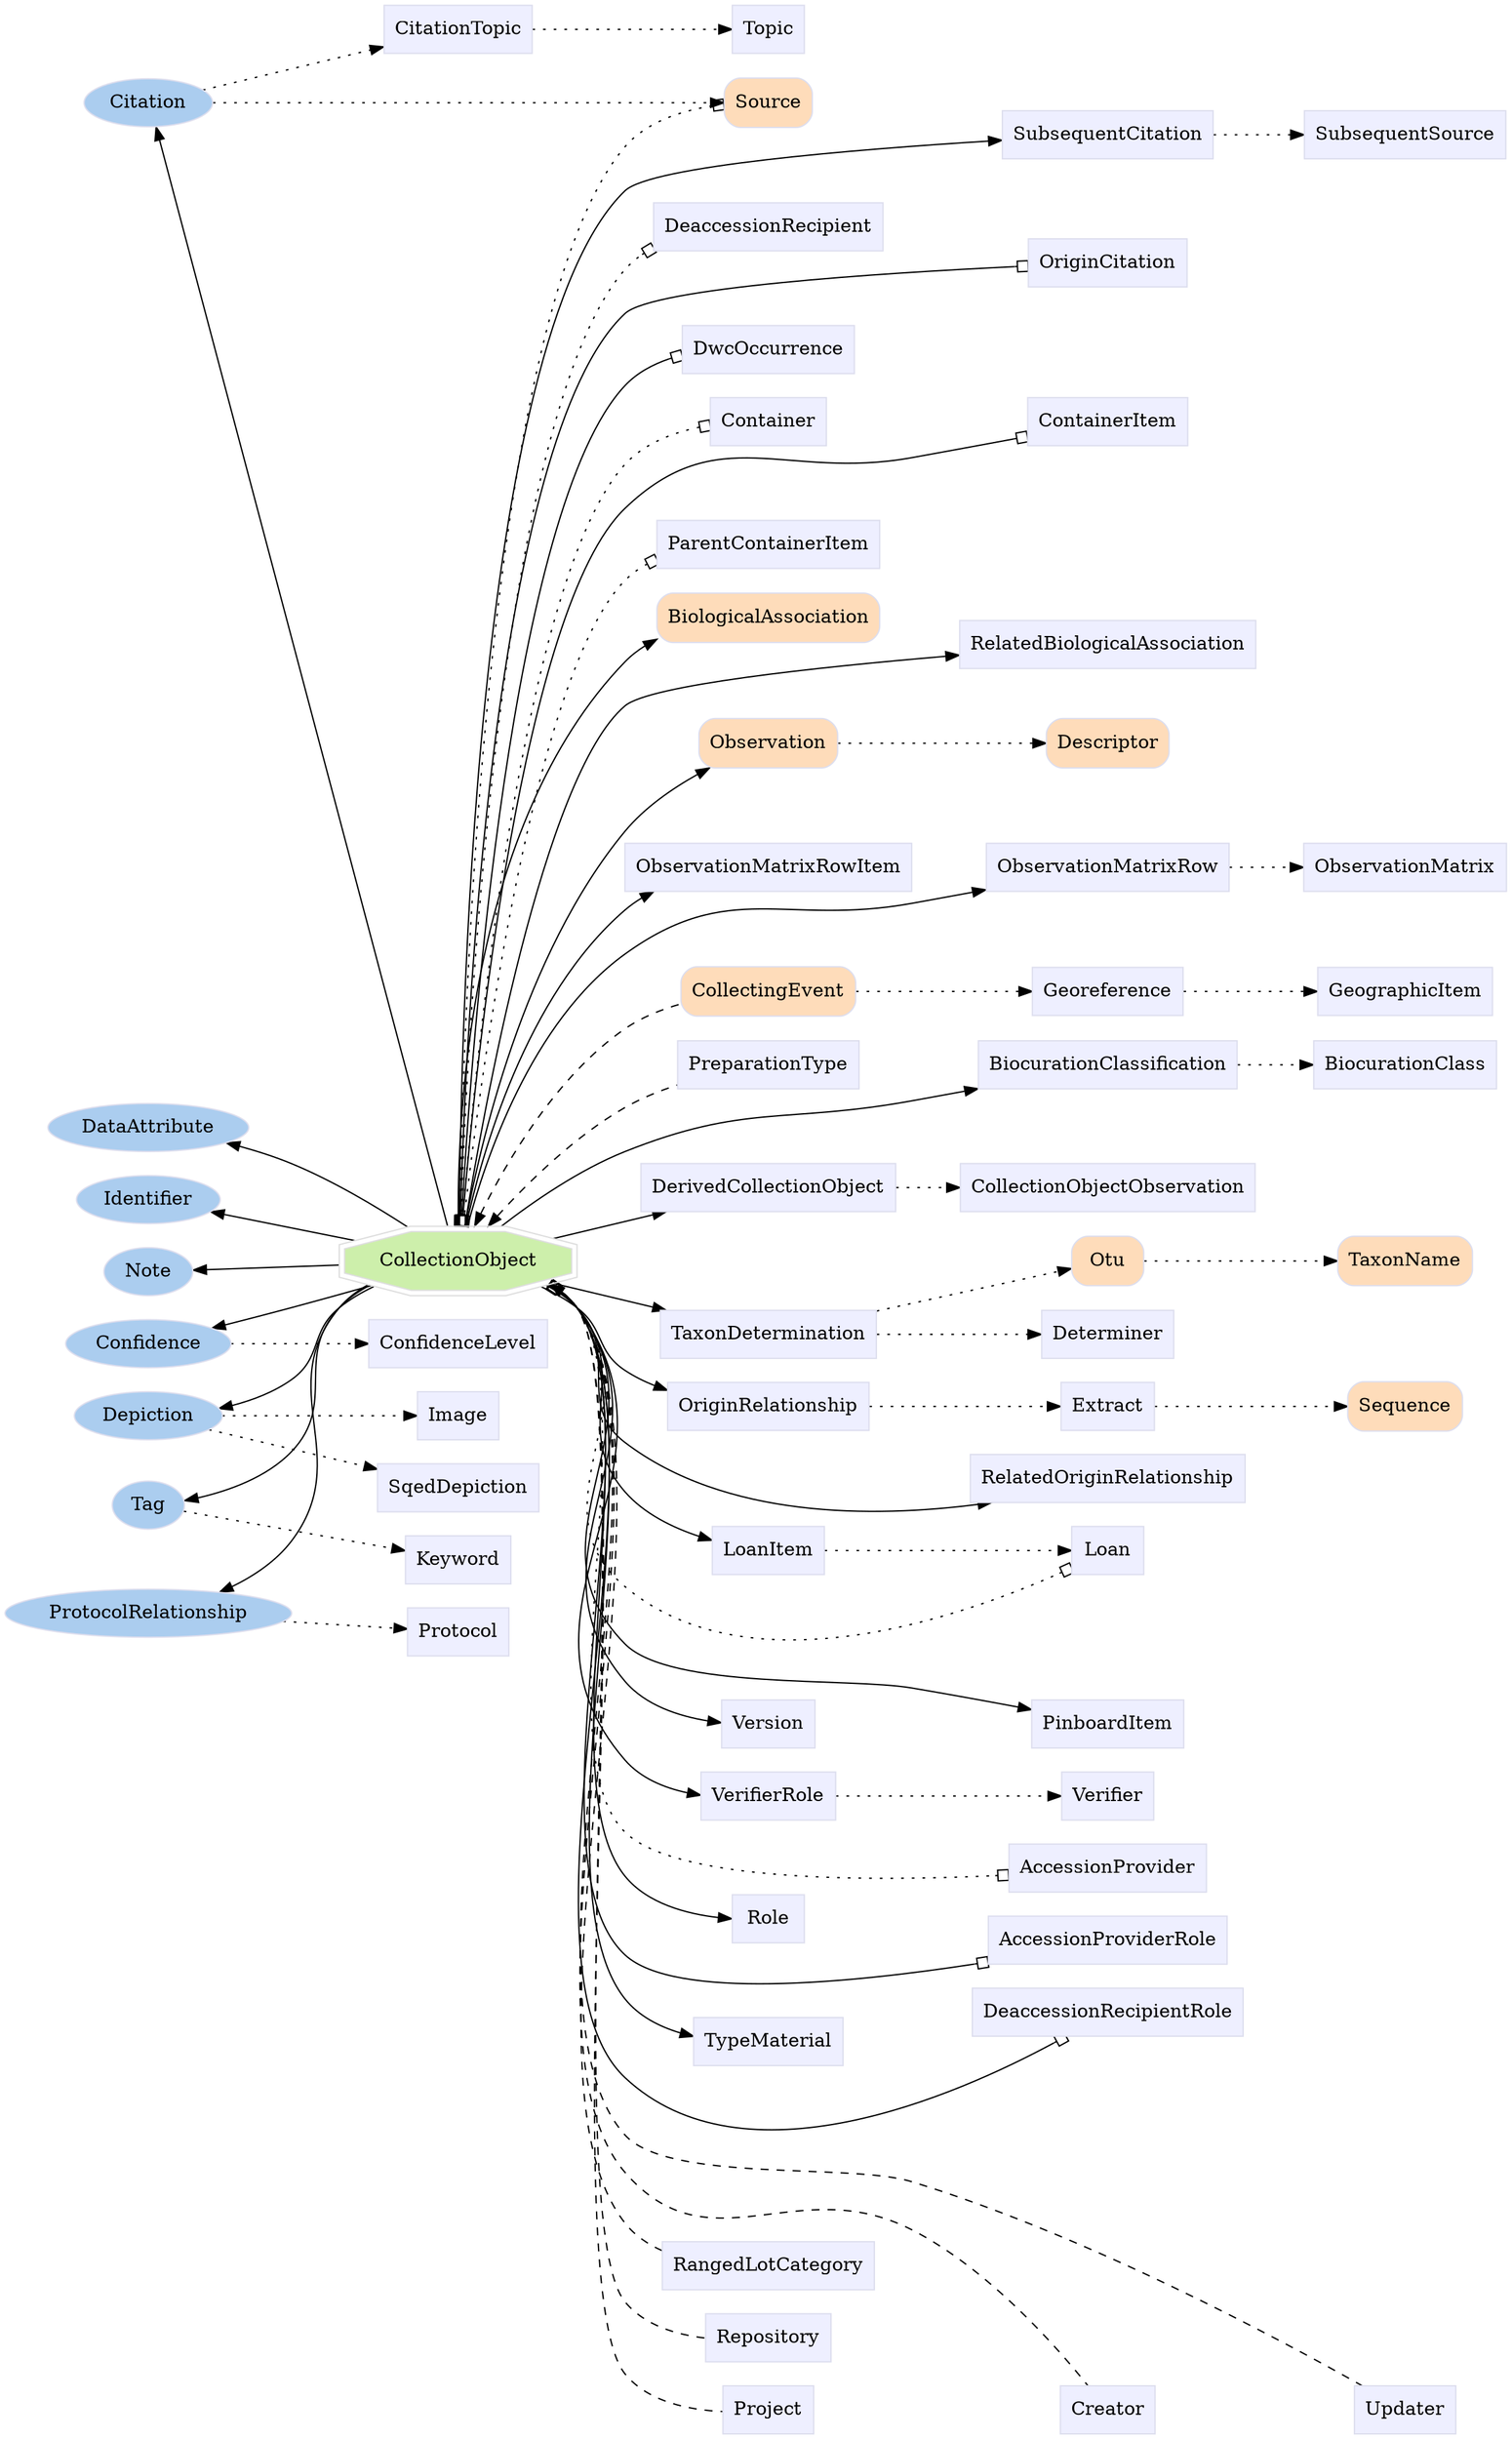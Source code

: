 digraph CollectionObject {
	graph [bb="0,0,944.65,1820",
		label="",
		outputorder=edgesfirst,
		rankdir=LR
	];
	node [label="\N"];
	subgraph annotator_cluster {
		graph [rank=min];
		Citation	[color="#dddeee",
			fillcolor="#abcdef",
			group=annotator,
			height=0.5,
			href="/develop/Data/models.html#citation",
			label=Citation,
			pos="85.142,1747",
			shape=oval,
			style=filled,
			target=_top,
			width=1.0832];
		Confidence	[color="#dddeee",
			fillcolor="#abcdef",
			group=annotator,
			height=0.5,
			href="/develop/Data/models.html#confidence",
			label=Confidence,
			pos="85.142,821",
			shape=oval,
			style=filled,
			target=_top,
			width=1.4082];
		DataAttribute	[color="#dddeee",
			fillcolor="#abcdef",
			group=annotator,
			height=0.5,
			href="/develop/Data/models.html#data-attribute",
			label=DataAttribute,
			pos="85.142,983",
			shape=oval,
			style=filled,
			target=_top,
			width=1.6429];
		Depiction	[color="#dddeee",
			fillcolor="#abcdef",
			group=annotator,
			height=0.5,
			href="/develop/Data/models.html#depiction",
			label=Depiction,
			pos="85.142,767",
			shape=oval,
			style=filled,
			target=_top,
			width=1.2638];
		Identifier	[color="#dddeee",
			fillcolor="#abcdef",
			group=annotator,
			height=0.5,
			href="/develop/Data/models.html#identifier",
			label=Identifier,
			pos="85.142,929",
			shape=oval,
			style=filled,
			target=_top,
			width=1.1916];
		Tag	[color="#dddeee",
			fillcolor="#abcdef",
			group=annotator,
			height=0.5,
			href="/develop/Data/models.html#tag",
			label=Tag,
			pos="85.142,700",
			shape=oval,
			style=filled,
			target=_top,
			width=0.75];
		Note	[color="#dddeee",
			fillcolor="#abcdef",
			group=annotator,
			height=0.5,
			href="/develop/Data/models.html#note",
			label=Note,
			pos="85.142,875",
			shape=oval,
			style=filled,
			target=_top,
			width=0.77632];
		ProtocolRelationship	[color="#dddeee",
			fillcolor="#abcdef",
			group=annotator,
			height=0.5,
			href="/develop/Data/models.html#protocol-relationship",
			label=ProtocolRelationship,
			pos="85.142,619",
			shape=oval,
			style=filled,
			target=_top,
			width=2.3651];
	}
	subgraph core {
		CollectionObject	[color="#dedede",
			fillcolor="#cdefab",
			group=target,
			height=0.61111,
			href="/develop/Data/models.html#collection-object",
			label=CollectionObject,
			pos="286.97,879",
			shape=doubleoctagon,
			style=filled,
			target=_top,
			width=2.2411];
		BiologicalAssociation	[color="#dddeee",
			fillcolor="#fedcba",
			group=core,
			height=0.51389,
			href="/develop/Data/models.html#biological-association",
			label=BiologicalAssociation,
			pos="489.15,1361",
			shape=Mrecord,
			style=filled,
			target=_top,
			width=1.9028];
		Observation	[color="#dddeee",
			fillcolor="#fedcba",
			group=core,
			height=0.51389,
			href="/develop/Data/models.html#observation",
			label=Observation,
			pos="489.15,1267",
			shape=Mrecord,
			style=filled,
			target=_top,
			width=1.1528];
		Descriptor	[color="#dddeee",
			fillcolor="#fedcba",
			group=core,
			height=0.51389,
			href="/develop/Data/models.html#descriptor",
			label=Descriptor,
			pos="699.65,1267",
			shape=Mrecord,
			style=filled,
			target=_top,
			width=1.0278];
		CollectingEvent	[color="#dddeee",
			fillcolor="#fedcba",
			group=core,
			height=0.51389,
			href="/develop/Data/models.html#collecting-event",
			label=CollectingEvent,
			pos="489.15,1081",
			shape=Mrecord,
			style=filled,
			target=_top,
			width=1.4444];
		Otu	[color="#dddeee",
			fillcolor="#fedcba",
			group=core,
			height=0.51389,
			href="/develop/Data/models.html#otu",
			label=Otu,
			pos="699.65,879",
			shape=Mrecord,
			style=filled,
			target=_top,
			width=0.75];
		Sequence	[color="#dddeee",
			fillcolor="#fedcba",
			group=core,
			height=0.51389,
			href="/develop/Data/models.html#sequence",
			label=Sequence,
			pos="884.65,770",
			shape=Mrecord,
			style=filled,
			target=_top,
			width=0.94444];
		Source	[color="#dddeee",
			fillcolor="#fedcba",
			group=core,
			height=0.51389,
			href="/develop/Data/models.html#source",
			label=Source,
			pos="489.15,1747",
			shape=Mrecord,
			style=filled,
			target=_top,
			width=0.75];
		TaxonName	[color="#dddeee",
			fillcolor="#fedcba",
			group=core,
			height=0.51389,
			href="/develop/Data/models.html#taxon-name",
			label=TaxonName,
			pos="884.65,879",
			shape=Mrecord,
			style=filled,
			target=_top,
			width=1.1667];
	}
	subgraph supporting {
		BiocurationClassification	[color="#dddeee",
			fillcolor="#eeefff",
			group=supporting,
			height=0.5,
			href="/develop/Data/models.html#biocuration-classification",
			label=BiocurationClassification,
			pos="699.65,1026",
			shape=box,
			style=filled,
			target=_top,
			width=2.1389];
		BiocurationClass	[color="#dddeee",
			fillcolor="#eeefff",
			group=supporting,
			height=0.5,
			href="/develop/Data/models.html#biocuration-class",
			label=BiocurationClass,
			pos="884.65,1026",
			shape=box,
			style=filled,
			target=_top,
			width=1.5278];
		CitationTopic	[color="#dddeee",
			fillcolor="#eeefff",
			group=supporting,
			height=0.5,
			href="/develop/Data/models.html#citation-topic",
			label=CitationTopic,
			pos="286.97,1802",
			shape=box,
			style=filled,
			target=_top,
			width=1.2778];
		DerivedCollectionObject	[color="#dddeee",
			fillcolor="#eeefff",
			group=supporting,
			height=0.5,
			href="/develop/Data/models.html#derived-collection-object",
			label=DerivedCollectionObject,
			pos="489.15,934",
			shape=box,
			style=filled,
			target=_top,
			width=2.1111];
		CollectionObjectObservation	[color="#dddeee",
			fillcolor="#eeefff",
			group=supporting,
			height=0.5,
			href="/develop/Data/models.html#collection-object-observation",
			label=CollectionObjectObservation,
			pos="699.65,934",
			shape=box,
			style=filled,
			target=_top,
			width=2.4306];
		ConfidenceLevel	[color="#dddeee",
			fillcolor="#eeefff",
			group=supporting,
			height=0.5,
			href="/develop/Data/models.html#confidence-level",
			label=ConfidenceLevel,
			pos="286.97,821",
			shape=box,
			style=filled,
			target=_top,
			width=1.5139];
		TaxonDetermination	[color="#dddeee",
			fillcolor="#eeefff",
			group=supporting,
			height=0.5,
			href="/develop/Data/models.html#taxon-determination",
			label=TaxonDetermination,
			pos="489.15,824",
			shape=box,
			style=filled,
			target=_top,
			width=1.8056];
		Determiner	[color="#dddeee",
			fillcolor="#eeefff",
			group=supporting,
			height=0.5,
			href="/develop/Data/models.html#determiner",
			label=Determiner,
			pos="699.65,824",
			shape=box,
			style=filled,
			target=_top,
			width=1.0972];
		OriginRelationship	[color="#dddeee",
			fillcolor="#eeefff",
			group=supporting,
			height=0.5,
			href="/develop/Data/models.html#origin-relationship",
			label=OriginRelationship,
			pos="489.15,770",
			shape=box,
			style=filled,
			target=_top,
			width=1.6667];
		Extract	[color="#dddeee",
			fillcolor="#eeefff",
			group=supporting,
			height=0.5,
			href="/develop/Data/models.html#extract",
			label=Extract,
			pos="699.65,770",
			shape=box,
			style=filled,
			target=_top,
			width=0.77778];
		Georeference	[color="#dddeee",
			fillcolor="#eeefff",
			group=supporting,
			height=0.5,
			href="/develop/Data/models.html#georeference",
			label=Georeference,
			pos="699.65,1081",
			shape=box,
			style=filled,
			target=_top,
			width=1.2361];
		GeographicItem	[color="#dddeee",
			fillcolor="#eeefff",
			group=supporting,
			height=0.5,
			href="/develop/Data/models.html#geographic-item",
			label=GeographicItem,
			pos="884.65,1081",
			shape=box,
			style=filled,
			target=_top,
			width=1.4583];
		Image	[color="#dddeee",
			fillcolor="#eeefff",
			group=supporting,
			height=0.5,
			href="/develop/Data/models.html#image",
			label=Image,
			pos="286.97,767",
			shape=box,
			style=filled,
			target=_top,
			width=0.75];
		Keyword	[color="#dddeee",
			fillcolor="#eeefff",
			group=supporting,
			height=0.5,
			href="/develop/Data/models.html#keyword",
			label=Keyword,
			pos="286.97,659",
			shape=box,
			style=filled,
			target=_top,
			width=0.93056];
		LoanItem	[color="#dddeee",
			fillcolor="#eeefff",
			group=supporting,
			height=0.5,
			href="/develop/Data/models.html#loan-item",
			label=LoanItem,
			pos="489.15,662",
			shape=box,
			style=filled,
			target=_top,
			width=0.97222];
		Loan	[color="#dddeee",
			fillcolor="#eeefff",
			group=supporting,
			height=0.5,
			href="/develop/Data/models.html#loan",
			label=Loan,
			pos="699.65,662",
			shape=box,
			style=filled,
			target=_top,
			width=0.75];
		ObservationMatrixRow	[color="#dddeee",
			fillcolor="#eeefff",
			group=supporting,
			height=0.5,
			href="/develop/Data/models.html#observation-matrix-row",
			label=ObservationMatrixRow,
			pos="699.65,1174",
			shape=box,
			style=filled,
			target=_top,
			width=2.0278];
		ObservationMatrix	[color="#dddeee",
			fillcolor="#eeefff",
			group=supporting,
			height=0.5,
			href="/develop/Data/models.html#observation-matrix",
			label=ObservationMatrix,
			pos="884.65,1174",
			shape=box,
			style=filled,
			target=_top,
			width=1.6667];
		ObservationMatrixRowItem	[color="#dddeee",
			fillcolor="#eeefff",
			group=supporting,
			height=0.5,
			href="/develop/Data/models.html#observation-matrix-row-item",
			label=ObservationMatrixRowItem,
			pos="489.15,1174",
			shape=box,
			style=filled,
			target=_top,
			width=2.375];
		PinboardItem	[color="#dddeee",
			fillcolor="#eeefff",
			group=supporting,
			height=0.5,
			href="/develop/Data/models.html#pinboard-item",
			label=PinboardItem,
			pos="699.65,532",
			shape=box,
			style=filled,
			target=_top,
			width=1.2639];
		Protocol	[color="#dddeee",
			fillcolor="#eeefff",
			group=supporting,
			height=0.5,
			href="/develop/Data/models.html#protocol",
			label=Protocol,
			pos="286.97,605",
			shape=box,
			style=filled,
			target=_top,
			width=0.86111];
		RelatedBiologicalAssociation	[color="#dddeee",
			fillcolor="#eeefff",
			group=supporting,
			height=0.5,
			href="/develop/Data/models.html#related-biological-association",
			label=RelatedBiologicalAssociation,
			pos="699.65,1342",
			shape=box,
			style=filled,
			target=_top,
			width=2.4722];
		RelatedOriginRelationship	[color="#dddeee",
			fillcolor="#eeefff",
			group=supporting,
			height=0.5,
			href="/develop/Data/models.html#related-origin-relationship",
			label=RelatedOriginRelationship,
			pos="699.65,716",
			shape=box,
			style=filled,
			target=_top,
			width=2.2361];
		Role	[color="#dddeee",
			fillcolor="#eeefff",
			group=supporting,
			height=0.5,
			href="/develop/Data/models.html#role",
			label=Role,
			pos="489.15,386",
			shape=box,
			style=filled,
			target=_top,
			width=0.75];
		SqedDepiction	[color="#dddeee",
			fillcolor="#eeefff",
			group=supporting,
			height=0.5,
			href="/develop/Data/models.html#sqed-depiction",
			label=SqedDepiction,
			pos="286.97,713",
			shape=box,
			style=filled,
			target=_top,
			width=1.3472];
		SubsequentCitation	[color="#dddeee",
			fillcolor="#eeefff",
			group=supporting,
			height=0.5,
			href="/develop/Data/models.html#subsequent-citation",
			label=SubsequentCitation,
			pos="699.65,1723",
			shape=box,
			style=filled,
			target=_top,
			width=1.6944];
		SubsequentSource	[color="#dddeee",
			fillcolor="#eeefff",
			group=supporting,
			height=0.5,
			href="/develop/Data/models.html#subsequent-source",
			label=SubsequentSource,
			pos="884.65,1723",
			shape=box,
			style=filled,
			target=_top,
			width=1.6111];
		Topic	[color="#dddeee",
			fillcolor="#eeefff",
			group=supporting,
			height=0.5,
			href="/develop/Data/models.html#topic",
			label=Topic,
			pos="489.15,1802",
			shape=box,
			style=filled,
			target=_top,
			width=0.75];
		TypeMaterial	[color="#dddeee",
			fillcolor="#eeefff",
			group=supporting,
			height=0.5,
			href="/develop/Data/models.html#type-material",
			label=TypeMaterial,
			pos="489.15,294",
			shape=box,
			style=filled,
			target=_top,
			width=1.2639];
		VerifierRole	[color="#dddeee",
			fillcolor="#eeefff",
			group=supporting,
			height=0.5,
			href="/develop/Data/models.html#verifier-role",
			label=VerifierRole,
			pos="489.15,478",
			shape=box,
			style=filled,
			target=_top,
			width=1.1528];
		Verifier	[color="#dddeee",
			fillcolor="#eeefff",
			group=supporting,
			height=0.5,
			href="/develop/Data/models.html#verifier",
			label=Verifier,
			pos="699.65,478",
			shape=box,
			style=filled,
			target=_top,
			width=0.79167];
		Version	[color="#dddeee",
			fillcolor="#eeefff",
			group=supporting,
			height=0.5,
			href="/develop/Data/models.html#version",
			label=Version,
			pos="489.15,532",
			shape=box,
			style=filled,
			target=_top,
			width=0.80556];
		Creator	[color="#dddeee",
			fillcolor="#eeefff",
			group=supporting,
			height=0.5,
			href="/develop/Data/models.html#creator",
			label=Creator,
			pos="699.65,18",
			shape=box,
			style=filled,
			target=_top,
			width=0.79167];
		PreparationType	[color="#dddeee",
			fillcolor="#eeefff",
			group=supporting,
			height=0.5,
			href="/develop/Data/models.html#preparation-type",
			label=PreparationType,
			pos="489.15,1026",
			shape=box,
			style=filled,
			target=_top,
			width=1.4861];
		Project	[color="#dddeee",
			fillcolor="#eeefff",
			group=supporting,
			height=0.5,
			href="/develop/Data/models.html#project",
			label=Project,
			pos="489.15,18",
			shape=box,
			style=filled,
			target=_top,
			width=0.76389];
		RangedLotCategory	[color="#dddeee",
			fillcolor="#eeefff",
			group=supporting,
			height=0.5,
			href="/develop/Data/models.html#ranged-lot-category",
			label=RangedLotCategory,
			pos="489.15,126",
			shape=box,
			style=filled,
			target=_top,
			width=1.75];
		Repository	[color="#dddeee",
			fillcolor="#eeefff",
			group=supporting,
			height=0.5,
			href="/develop/Data/models.html#repository",
			label=Repository,
			pos="489.15,72",
			shape=box,
			style=filled,
			target=_top,
			width=1.0556];
		Updater	[color="#dddeee",
			fillcolor="#eeefff",
			group=supporting,
			height=0.5,
			href="/develop/Data/models.html#updater",
			label=Updater,
			pos="884.65,18",
			shape=box,
			style=filled,
			target=_top,
			width=0.83333];
		AccessionProvider	[color="#dddeee",
			fillcolor="#eeefff",
			group=supporting,
			height=0.5,
			href="/develop/Data/models.html#accession-provider",
			label=AccessionProvider,
			pos="699.65,424",
			shape=box,
			style=filled,
			target=_top,
			width=1.6528];
		AccessionProviderRole	[color="#dddeee",
			fillcolor="#eeefff",
			group=supporting,
			height=0.5,
			href="/develop/Data/models.html#accession-provider-role",
			label=AccessionProviderRole,
			pos="699.65,370",
			shape=box,
			style=filled,
			target=_top,
			width=2];
		Container	[color="#dddeee",
			fillcolor="#eeefff",
			group=supporting,
			height=0.5,
			href="/develop/Data/models.html#container",
			label=Container,
			pos="489.15,1508",
			shape=box,
			style=filled,
			target=_top,
			width=0.97222];
		ContainerItem	[color="#dddeee",
			fillcolor="#eeefff",
			group=supporting,
			height=0.5,
			href="/develop/Data/models.html#container-item",
			label=ContainerItem,
			pos="699.65,1508",
			shape=box,
			style=filled,
			target=_top,
			width=1.3194];
		DeaccessionRecipient	[color="#dddeee",
			fillcolor="#eeefff",
			group=supporting,
			height=0.5,
			href="/develop/Data/models.html#deaccession-recipient",
			label=DeaccessionRecipient,
			pos="489.15,1654",
			shape=box,
			style=filled,
			target=_top,
			width=1.8889];
		DeaccessionRecipientRole	[color="#dddeee",
			fillcolor="#eeefff",
			group=supporting,
			height=0.5,
			href="/develop/Data/models.html#deaccession-recipient-role",
			label=DeaccessionRecipientRole,
			pos="699.65,316",
			shape=box,
			style=filled,
			target=_top,
			width=2.2361];
		DwcOccurrence	[color="#dddeee",
			fillcolor="#eeefff",
			group=supporting,
			height=0.5,
			href="/develop/Data/models.html#dwc-occurrence",
			label=DwcOccurrence,
			pos="489.15,1562",
			shape=box,
			style=filled,
			target=_top,
			width=1.4444];
		OriginCitation	[color="#dddeee",
			fillcolor="#eeefff",
			group=supporting,
			height=0.5,
			href="/develop/Data/models.html#origin-citation",
			label=OriginCitation,
			pos="699.65,1638",
			shape=box,
			style=filled,
			target=_top,
			width=1.3194];
		ParentContainerItem	[color="#dddeee",
			fillcolor="#eeefff",
			group=supporting,
			height=0.5,
			href="/develop/Data/models.html#parent-container-item",
			label=ParentContainerItem,
			pos="489.15,1416",
			shape=box,
			style=filled,
			target=_top,
			width=1.8056];
	}
	Citation -> Source	[pos="e,461.93,1747 124.32,1747 201.73,1747 376.18,1747 451.92,1747",
		style=dotted];
	Citation -> CitationTopic	[pos="e,240.95,1789.6 119.14,1756.1 149.54,1764.4 195.23,1777 231.11,1786.9",
		style=dotted];
	Confidence -> ConfidenceLevel	[pos="e,232.14,821 136.05,821 162.1,821 194.26,821 222.1,821",
		style=dotted];
	Depiction -> Image	[pos="e,259.93,767 130.99,767 166.81,767 216.36,767 249.71,767",
		style=dotted];
	Depiction -> SqedDepiction	[pos="e,238.45,725.84 123.26,756.97 152.84,748.97 194.78,737.64 228.67,728.48",
		style=dotted];
	Tag -> Keyword	[pos="e,253.45,665.67 111.05,694.89 144.22,688.08 203.41,675.94 243.65,667.68",
		style=dotted];
	ProtocolRelationship -> Protocol	[pos="e,255.73,607.12 166.27,613.39 193.57,611.47 222.93,609.42 245.74,607.82",
		style=dotted];
	CollectionObject -> Citation	[pos="e,90.316,1728.9 280.85,901.24 253.33,1020.8 123.14,1586.3 92.576,1719.1"];
	CollectionObject -> Confidence	[pos="e,125.14,832.32 229.67,862.66 199.83,854 163.55,843.47 134.93,835.16"];
	CollectionObject -> DataAttribute	[pos="e,130.27,971.36 257.36,901.31 234.73,918.13 201.8,940.82 170.28,956 160.75,960.59 150.25,964.67 139.99,968.17"];
	CollectionObject -> Depiction	[pos="e,126.87,774.2 230.4,862.51 221.83,858.56 213.46,853.76 206.28,848 183.8,829.93 193.31,811.38 170.28,794 160.43,786.56 148.46,781.13 \
136.67,777.18"];
	CollectionObject -> Identifier	[pos="e,122.33,919.95 225.35,894.17 195.39,901.66 159.83,910.56 132.15,917.49"];
	CollectionObject -> Tag	[pos="e,110.73,706.01 227.35,863.24 219.56,859.24 212.22,854.24 206.28,848 171.4,811.35 203.81,777.89 170.28,740 157.2,725.22 137.47,715.44 \
120.4,709.25"];
	CollectionObject -> Note	[pos="e,113.09,875.54 206.06,877.4 177.41,876.83 146.48,876.21 123.21,875.74"];
	CollectionObject -> ProtocolRelationship	[pos="e,124.32,635.12 226.27,863.64 218.72,859.59 211.74,854.46 206.28,848 155.05,787.33 215.22,738.47 170.28,673 161.02,659.5 147.16,\
648.62 133.34,640.25"];
	CollectionObject -> BiologicalAssociation	[pos="e,422.62,1343 290.97,901.12 302.38,982.27 345.37,1262.3 403.65,1328 406.73,1331.5 410.22,1334.6 413.99,1337.4"];
	CollectionObject -> Observation	[pos="e,456.78,1248.8 291.55,901.31 301.33,956.64 332.62,1102.8 403.65,1201 415.52,1217.4 432.57,1231.8 448.25,1242.9"];
	CollectionObject -> CollectingEvent	[dir=back,
		pos="s,296.9,901.14 301.02,910.41 318.72,949.31 353.94,1015.1 403.65,1053 413.35,1060.4 425.11,1065.9 436.74,1070",
		style=dashed];
	CollectionObject -> Source	[arrowhead=obox,
		arrowtail=obox,
		dir=both,
		pos="s,288.1,901.29 e,461.84,1743.8 288.21,911.63 289.87,1049.9 302.8,1586.2 403.65,1714 415.39,1728.9 434.77,1737.1 452.01,1741.6",
		style=dotted];
	CollectionObject -> BiocurationClassification	[pos="e,622.38,1009.4 312.79,901.1 335.06,919.79 369.43,945.85 403.65,961 406.1,962.09 526.38,988.44 612.58,1007.2"];
	CollectionObject -> DerivedCollectionObject	[pos="e,422.47,915.96 345.6,894.83 366.53,900.58 390.49,907.17 412.73,913.28"];
	CollectionObject -> TaxonDetermination	[pos="e,423.9,841.65 345.6,863.17 366.93,857.31 391.42,850.58 414.01,844.37"];
	CollectionObject -> OriginRelationship	[pos="e,428.94,783.46 342.98,862.53 351.71,858.56 360.28,853.76 367.65,848 389.5,830.91 381.27,813.41 403.65,797 408.5,793.44 413.84,790.34 \
419.41,787.64"];
	CollectionObject -> LoanItem	[pos="e,454.07,672.2 347.39,863.42 354.98,859.39 362.04,854.34 367.65,848 410.77,799.22 363.24,757.05 403.65,706 414.09,692.81 429.57,\
683.15 444.44,676.31"];
	CollectionObject -> Loan	[arrowhead=obox,
		arrowtail=obox,
		dir=both,
		pos="s,348.26,863.6 e,672.48,648.55 356.88,858.12 360.88,855.18 364.53,851.83 367.65,848 428.28,773.56 330.32,696.97 403.65,635 477.66,\
572.45 602.53,616.6 663.3,644.27",
		style=dotted];
	CollectionObject -> ObservationMatrixRow	[pos="e,626.43,1158.2 292.53,901.29 303.23,947.54 334.41,1054.1 403.65,1108 405.8,1109.7 530.06,1137.1 616.6,1156.1"];
	CollectionObject -> ObservationMatrixRowItem	[pos="e,423.53,1155.9 291.69,901.02 301.23,950.82 331.1,1073.2 403.65,1142 407,1145.2 410.7,1148.1 414.63,1150.7"];
	CollectionObject -> PinboardItem	[pos="e,653.91,541.98 348.4,863.71 355.75,859.65 362.47,854.51 367.65,848 436.98,760.84 328.2,681.93 403.65,600 405.71,597.76 559.21,563.17 \
643.94,544.21"];
	CollectionObject -> RelatedBiologicalAssociation	[pos="e,610.3,1332.5 290.99,901.19 302.1,979.32 343.18,1239.9 403.65,1294 418.38,1307.2 520.22,1321.7 600.17,1331.3"];
	CollectionObject -> RelatedOriginRelationship	[pos="e,619.03,701.43 346.53,863.2 354.33,859.2 361.68,854.21 367.65,848 401.81,812.41 364.85,773.48 403.65,743 460.94,697.99 545.17,694.53 \
608.97,700.41"];
	CollectionObject -> Role	[pos="e,461.99,388.59 349.16,863.77 356.3,859.7 362.76,854.54 367.65,848 425.04,771.18 345.91,494.56 403.65,418 415.1,402.82 434.65,394.84 \
452.06,390.65"];
	CollectionObject -> SubsequentCitation	[pos="e,638.36,1722.7 287.74,901.23 287.05,1018.9 290.02,1567.6 403.65,1681 434.31,1711.6 551.11,1720.1 628.22,1722.4"];
	CollectionObject -> TypeMaterial	[pos="e,443.56,300.86 349.25,863.84 356.37,859.76 362.81,854.58 367.65,848 436.55,754.34 334.32,419.35 403.65,326 411.17,315.86 422.32,\
308.94 434.07,304.21"];
	CollectionObject -> VerifierRole	[pos="e,447.48,481.51 349.03,863.68 356.19,859.62 362.69,854.49 367.65,848 460.67,726.18 306.9,623.89 403.65,505 412.17,494.53 424.76,\
488.06 437.64,484.09"];
	CollectionObject -> Version	[pos="e,459.79,535.21 348.51,863.8 355.84,859.72 362.53,854.55 367.65,848 445.95,747.72 324.89,663.93 403.65,564 414.82,549.82 433.03,\
541.92 449.69,537.52"];
	CollectionObject -> Creator	[dir=back,
		pos="s,349.33,863.9 357.89,858.11 361.56,855.17 364.88,851.82 367.65,848 452.84,730.53 311.3,307.93 403.65,196 453.52,135.55 507.31,193.1 \
574.65,153 625.23,122.88 667.46,65.79 687,36.441",
		style=dashed];
	CollectionObject -> PreparationType	[dir=back,
		pos="s,305.4,901.29 311.99,909.18 333.64,934.71 367.56,970.75 403.65,994 413.41,1000.3 424.58,1005.6 435.54,1010",
		style=dashed];
	CollectionObject -> Project	[dir=back,
		pos="s,349.39,863.95 357.93,858.14 361.6,855.2 364.9,851.84 367.65,848 419.71,775.43 349.37,115.93 403.65,45 417.12,27.388 442.18,21.046 \
461.52,18.869",
		style=dashed];
	CollectionObject -> RangedLotCategory	[dir=back,
		pos="s,349.35,863.91 357.9,858.12 361.57,855.18 364.88,851.82 367.65,848 457.6,723.57 313.13,282.02 403.65,158 409.38,150.14 417.29,144.22 \
425.99,139.74",
		style=dashed];
	CollectionObject -> Repository	[dir=back,
		pos="s,349.37,863.93 357.92,858.13 361.59,855.19 364.89,851.83 367.65,848 465,712.76 302.17,231.17 403.65,99 414.81,84.463 433.85,77.607 \
451.04,74.432",
		style=dashed];
	CollectionObject -> Updater	[dir=back,
		pos="s,349.31,863.89 357.87,858.1 361.55,855.16 364.87,851.82 367.65,848 448.2,737.31 316.64,338.7 403.65,233 453.52,172.41 501.73,218.01 \
574.65,189 684.6,145.26 804.39,70.278 856.69,36.024",
		style=dashed];
	CollectionObject -> AccessionProvider	[arrowhead=obox,
		arrowtail=obox,
		dir=both,
		pos="s,349.11,863.74 e,639.92,420.89 357.73,857.99 361.45,855.08 364.81,851.77 367.65,848 420.91,777.22 341.03,513.66 403.65,451 434.3,\
420.32 552.63,418.35 629.79,420.57",
		style=dotted];
	CollectionObject -> AccessionProviderRole	[arrowhead=obox,
		arrowtail=obox,
		dir=both,
		pos="s,349.22,863.82 e,627.49,356.32 357.81,858.05 361.5,855.13 364.84,851.8 367.65,848 432.42,760.38 323.82,433.16 403.65,359 433.61,\
331.17 540.85,342.31 617.38,354.65"];
	CollectionObject -> Container	[arrowhead=obox,
		arrowtail=obox,
		dir=both,
		pos="s,289.41,901.06 e,453.91,1503.1 290.14,911.32 298.25,1022.7 330.08,1388.7 403.65,1476 413.93,1488.2 429.38,1495.8 444.27,1500.4",
		style=dotted];
	CollectionObject -> ContainerItem	[arrowhead=obox,
		arrowtail=obox,
		dir=both,
		pos="s,289.36,901.06 e,652.01,1497.8 290.07,911.34 297.79,1019.5 328.1,1366.3 403.65,1443 404.18,1443.5 556.68,1477 642.18,1495.7"];
	CollectionObject -> DeaccessionRecipient	[arrowhead=obox,
		arrowtail=obox,
		dir=both,
		pos="s,288.49,901.01 e,420.84,1636.5 288.79,911.33 292.66,1039.5 312.93,1510.2 403.65,1622 406.24,1625.2 409.19,1628.1 412.4,1630.7",
		style=dotted];
	CollectionObject -> DeaccessionRecipientRole	[arrowhead=obox,
		arrowtail=obox,
		dir=both,
		pos="s,349.29,863.87 e,670.29,297.97 357.86,858.09 361.54,855.15 364.86,851.81 367.65,848 443.94,743.54 309.39,355.6 403.65,267 474.5,\
200.4 599.57,257.48 661.61,292.91"];
	CollectionObject -> DwcOccurrence	[arrowhead=obox,
		arrowtail=obox,
		dir=both,
		pos="s,288.88,901.22 e,436.94,1555.1 289.36,911.49 295.09,1030.4 320.64,1440 403.65,1535 410.04,1542.3 418.41,1547.7 427.4,1551.6"];
	CollectionObject -> OriginCitation	[arrowhead=obox,
		arrowtail=obox,
		dir=both,
		pos="s,288.24,901.12 e,651.85,1633.2 288.43,911.25 290.92,1036.9 306.62,1491.7 403.65,1589 420.23,1605.6 560.85,1623.2 641.8,1632.1"];
	CollectionObject -> ParentContainerItem	[arrowhead=obox,
		arrowtail=obox,
		dir=both,
		pos="s,290.12,901.08 e,423.82,1402.8 291.17,911.22 301.77,1011.7 338.78,1316.5 403.65,1388 406.98,1391.7 410.8,1394.9 414.94,1397.6",
		style=dotted];
	BiologicalAssociation -> RelatedBiologicalAssociation	[pos="e,610.4,1350 557.84,1354.8 571.33,1353.6 585.76,1352.3 600.04,1351",
		style=invis];
	Observation -> Descriptor	[pos="e,662.58,1267 530.84,1267 565.68,1267 615.84,1267 652.23,1267",
		style=dotted];
	Observation -> ObservationMatrix	[pos="e,824.52,1191.5 530.82,1257.4 554.16,1251.9 584.02,1244.9 610.65,1239 689.6,1221.4 710.14,1220.5 788.65,1201 797.11,1198.9 805.96,\
1196.6 814.71,1194.2",
		style=invis];
	CollectingEvent -> Georeference	[pos="e,654.87,1081 541.15,1081 572.59,1081 612.86,1081 644.81,1081",
		style=dotted];
	Otu -> TaxonName	[pos="e,842.62,879 726.87,879 754.27,879 797.98,879 832.3,879",
		style=dotted];
	Source -> SubsequentCitation	[pos="e,638.4,1729.9 516.55,1744 544.52,1740.7 589.84,1735.5 628.28,1731.1",
		style=invis];
	Source -> OriginCitation	[pos="e,664.15,1656 516.55,1733.2 551.47,1714.9 613.45,1682.5 655.28,1660.7",
		style=invis];
	BiocurationClassification -> BiocurationClass	[pos="e,829.61,1026 776.66,1026 790.83,1026 805.5,1026 819.27,1026",
		style=dotted];
	CitationTopic -> Topic	[pos="e,461.91,1802 333.39,1802 369.2,1802 418.47,1802 451.72,1802",
		style=dotted];
	DerivedCollectionObject -> CollectionObjectObservation	[pos="e,611.79,934 565.42,934 577.18,934 589.46,934 601.62,934",
		style=dotted];
	TaxonDetermination -> Otu	[pos="e,672.43,872.08 554.4,840.95 589.94,850.32 632.78,861.63 662.5,869.46",
		style=dotted];
	TaxonDetermination -> Determiner	[pos="e,660.07,824 554.4,824 585.2,824 621.49,824 649.96,824",
		style=dotted];
	OriginRelationship -> Extract	[pos="e,671.64,770 549.34,770 585.31,770 630.14,770 661.24,770",
		style=dotted];
	OriginRelationship -> RelatedOriginRelationship	[pos="e,628.97,734.04 549.34,754.67 571.04,749.05 595.96,742.59 619.16,736.59",
		style=invis];
	Extract -> Sequence	[pos="e,850.64,770 727.65,770 757.29,770 805.31,770 840.25,770",
		style=dotted];
	Georeference -> GeographicItem	[pos="e,832.05,1081 744.48,1081 767.62,1081 796.4,1081 821.78,1081",
		style=dotted];
	LoanItem -> Loan	[pos="e,672.43,662 524.58,662 562.53,662 623.34,662 662.11,662",
		style=dotted];
	ObservationMatrixRow -> ObservationMatrix	[pos="e,824.62,1174 772.71,1174 786.42,1174 800.74,1174 814.36,1174",
		style=dotted];
	ObservationMatrixRowItem -> ObservationMatrixRow	[pos="e,626.39,1174 574.65,1174 588.32,1174 602.47,1174 616.09,1174",
		style=invis];
	Role -> Verifier	[pos="e,670.8,470.97 516.21,402.01 540.13,416.22 576.88,436.87 610.65,451 626.73,457.73 645.09,463.63 660.86,468.18",
		style=invis];
	Role -> AccessionProvider	[pos="e,640.13,413.34 516.55,390.81 544.92,395.98 591.15,404.41 629.93,411.48",
		style=invis];
	Role -> AccessionProviderRole	[pos="e,627.28,375.48 516.55,383.97 541.89,382.03 581.49,378.99 617.3,376.24",
		style=invis];
	Role -> DeaccessionRecipientRole	[pos="e,638.41,334.09 516.36,376.26 540.69,367.32 577.97,353.84 610.65,343 616.52,341.05 622.63,339.08 628.77,337.12",
		style=invis];
	SubsequentCitation -> SubsequentSource	[pos="e,826.54,1723 760.82,1723 778.58,1723 798.13,1723 816.31,1723",
		style=dotted];
	VerifierRole -> Verifier	[pos="e,671.03,478 530.84,478 568.49,478 624.01,478 660.74,478",
		style=dotted];
	Version -> PinboardItem	[pos="e,653.85,532 518.27,532 550.27,532 603.33,532 643.63,532",
		style=invis];
	Creator -> Updater	[pos="e,854.38,18 728.44,18 759.25,18 809.19,18 844.07,18",
		style=invis];
	PreparationType -> BiocurationClassification	[pos="e,622.41,1026 542.76,1026 563.87,1026 588.76,1026 612.38,1026",
		style=invis];
	Project -> Creator	[pos="e,670.92,18 516.98,18 553.58,18 619.35,18 660.91,18",
		style=invis];
	Container -> ContainerItem	[pos="e,652.06,1508 524.58,1508 556.4,1508 604.29,1508 641.78,1508",
		style=invis];
}
